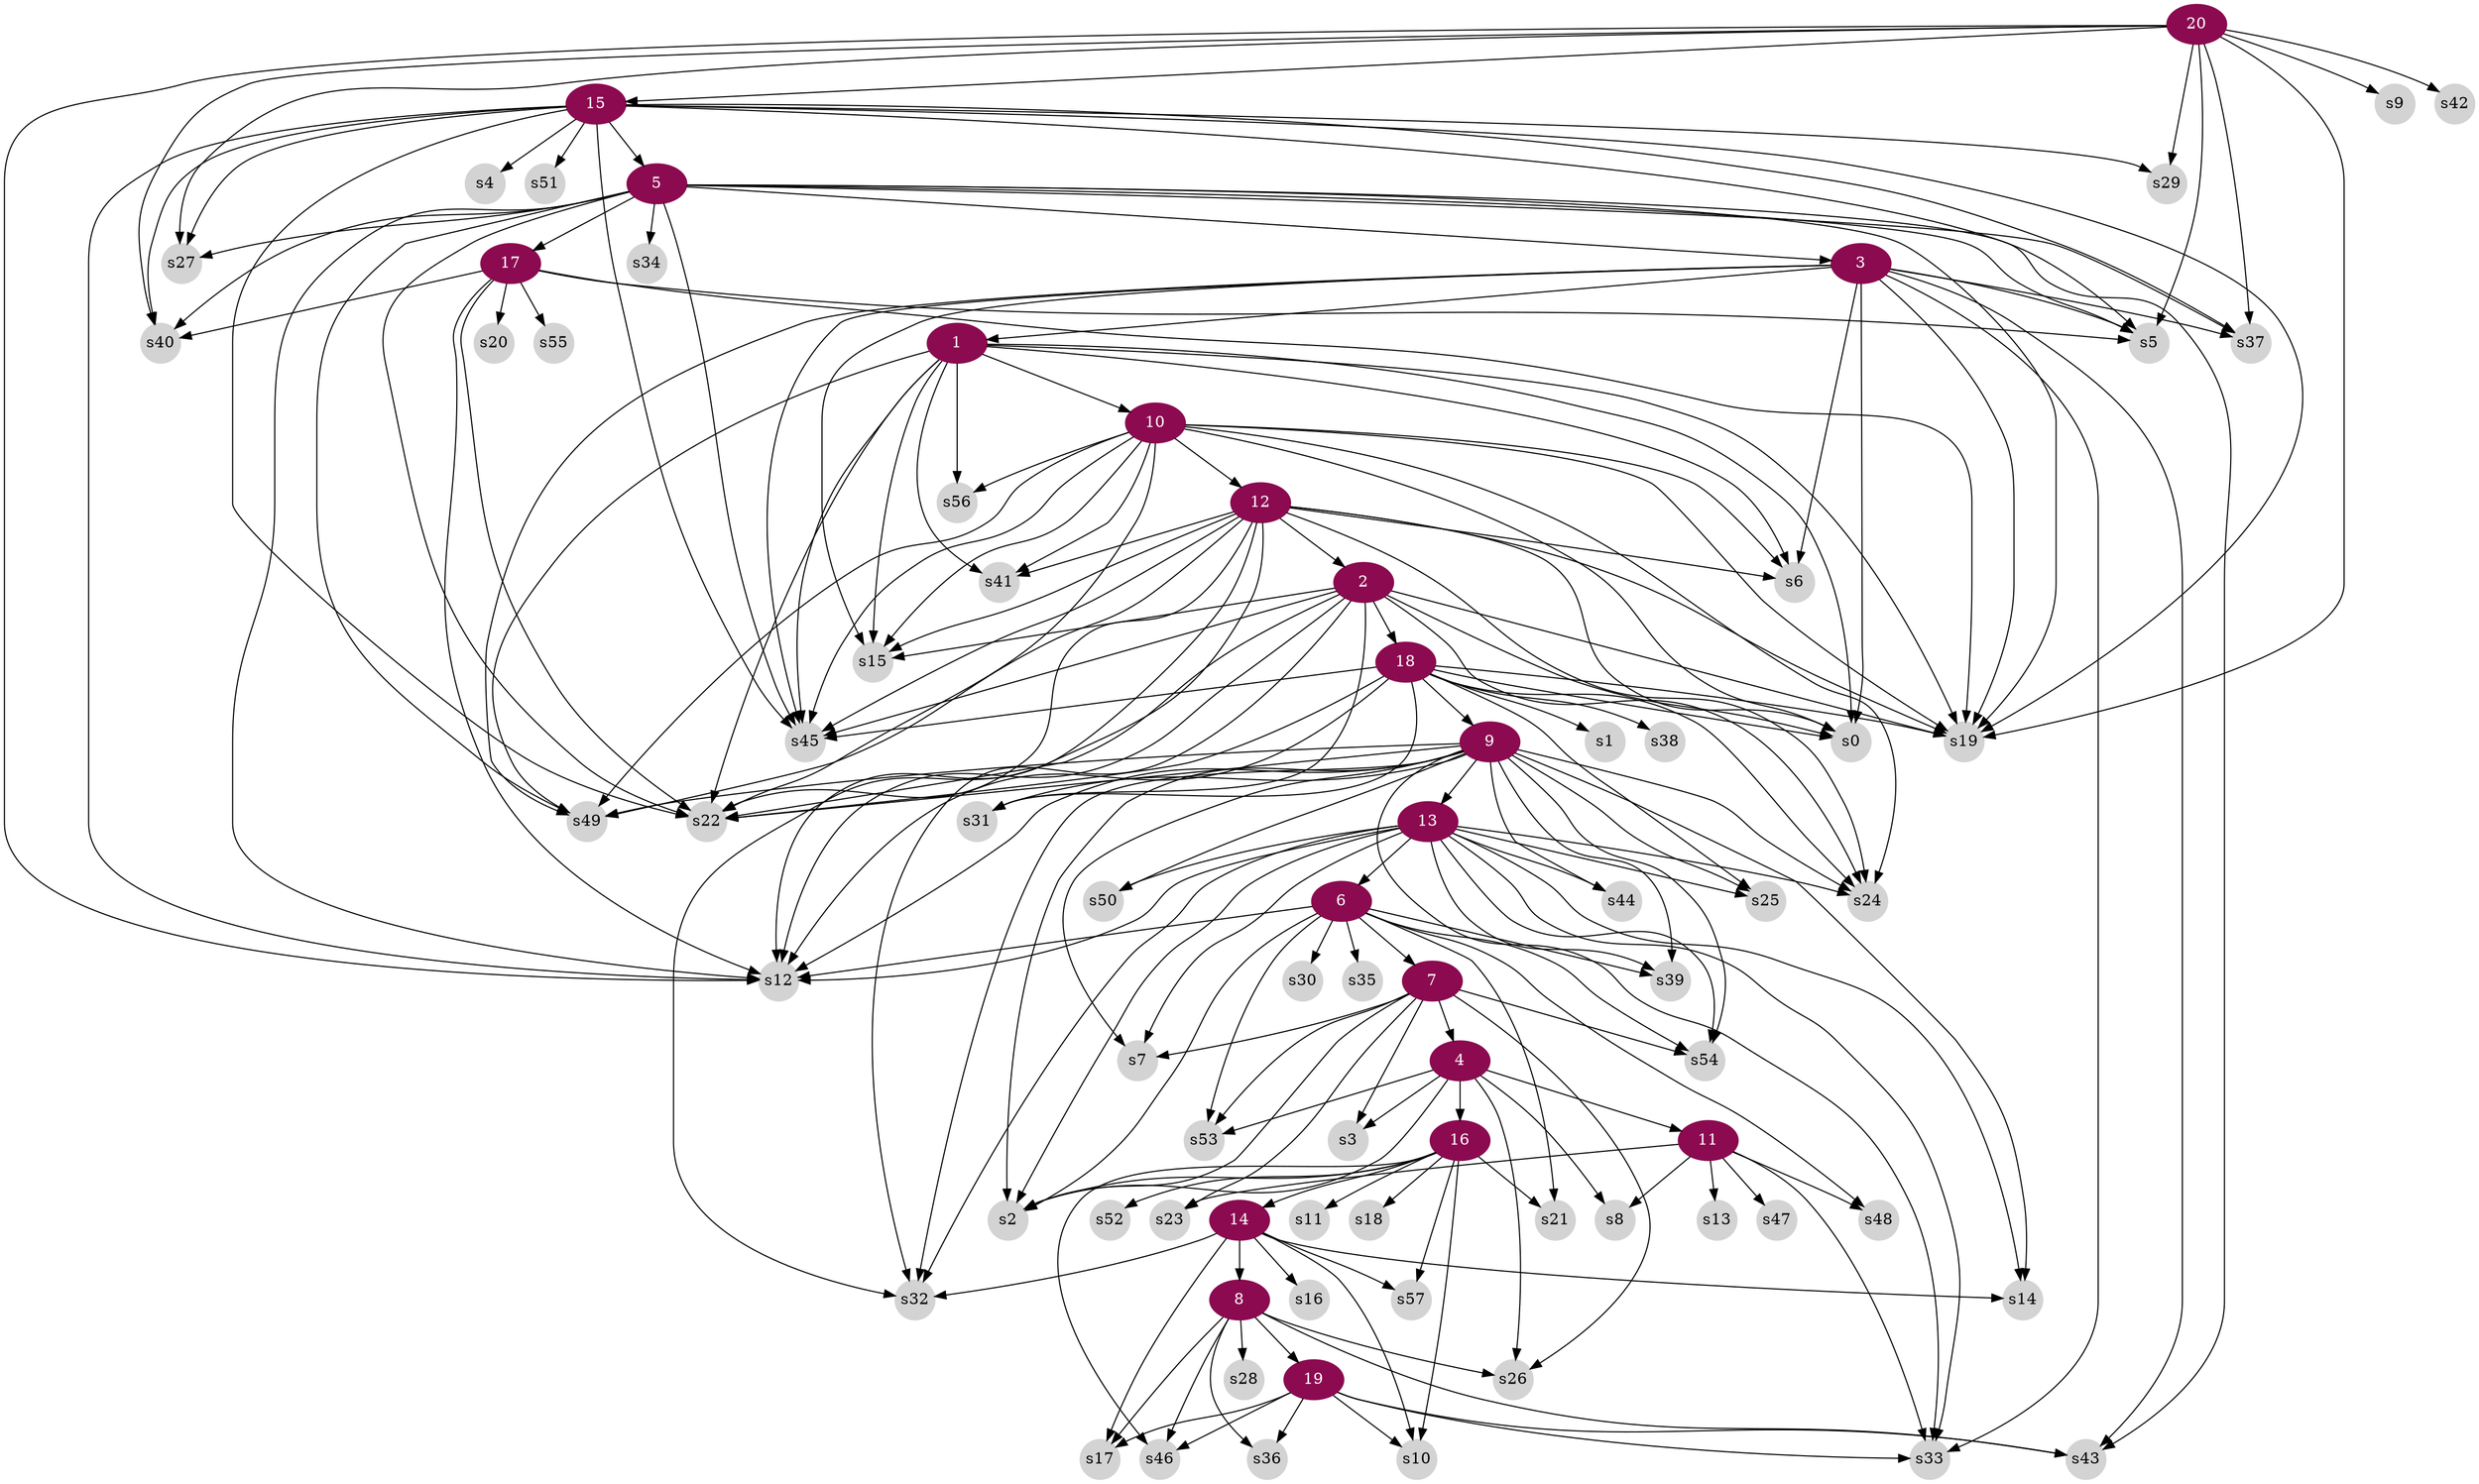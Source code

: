 digraph g{
node [color=deeppink4, style=filled, fontcolor=white];	
3 -> 1;
12 -> 2;
5 -> 3;
7 -> 4;
15 -> 5;
13 -> 6;
6 -> 7;
14 -> 8;
18 -> 9;
1 -> 10;
4 -> 11;
10 -> 12;
9 -> 13;
16 -> 14;
20 -> 15;
4 -> 16;
5 -> 17;
2 -> 18;
8 -> 19;
node [color=lightgrey, style=filled, fontcolor=black, shape=circle, fixedsize=true];  
1 -> s0;
1 -> s6;
1 -> s15;
1 -> s19;
1 -> s22;
1 -> s41;
1 -> s45;
1 -> s49;
1 -> s56;
2 -> s0;
2 -> s12;
2 -> s15;
2 -> s19;
2 -> s22;
2 -> s24;
2 -> s31;
2 -> s32;
2 -> s45;
3 -> s0;
3 -> s5;
3 -> s6;
3 -> s15;
3 -> s19;
3 -> s33;
3 -> s37;
3 -> s43;
3 -> s45;
3 -> s49;
4 -> s2;
4 -> s3;
4 -> s8;
4 -> s26;
4 -> s53;
5 -> s5;
5 -> s12;
5 -> s19;
5 -> s22;
5 -> s27;
5 -> s34;
5 -> s37;
5 -> s40;
5 -> s43;
5 -> s45;
5 -> s49;
6 -> s2;
6 -> s12;
6 -> s21;
6 -> s30;
6 -> s35;
6 -> s39;
6 -> s48;
6 -> s53;
6 -> s54;
7 -> s2;
7 -> s3;
7 -> s7;
7 -> s23;
7 -> s26;
7 -> s53;
7 -> s54;
8 -> s17;
8 -> s26;
8 -> s28;
8 -> s36;
8 -> s43;
8 -> s46;
9 -> s2;
9 -> s7;
9 -> s12;
9 -> s14;
9 -> s22;
9 -> s24;
9 -> s25;
9 -> s31;
9 -> s32;
9 -> s33;
9 -> s39;
9 -> s44;
9 -> s49;
9 -> s50;
9 -> s54;
10 -> s0;
10 -> s6;
10 -> s15;
10 -> s19;
10 -> s22;
10 -> s24;
10 -> s41;
10 -> s45;
10 -> s49;
10 -> s56;
11 -> s8;
11 -> s13;
11 -> s23;
11 -> s33;
11 -> s47;
11 -> s48;
12 -> s0;
12 -> s6;
12 -> s12;
12 -> s15;
12 -> s19;
12 -> s22;
12 -> s24;
12 -> s32;
12 -> s41;
12 -> s45;
12 -> s49;
13 -> s2;
13 -> s7;
13 -> s12;
13 -> s14;
13 -> s24;
13 -> s25;
13 -> s32;
13 -> s33;
13 -> s39;
13 -> s44;
13 -> s50;
13 -> s54;
14 -> s10;
14 -> s14;
14 -> s16;
14 -> s17;
14 -> s32;
14 -> s57;
15 -> s4;
15 -> s5;
15 -> s12;
15 -> s19;
15 -> s22;
15 -> s27;
15 -> s29;
15 -> s37;
15 -> s40;
15 -> s45;
15 -> s51;
16 -> s2;
16 -> s10;
16 -> s11;
16 -> s18;
16 -> s21;
16 -> s46;
16 -> s52;
16 -> s57;
17 -> s5;
17 -> s12;
17 -> s19;
17 -> s20;
17 -> s22;
17 -> s40;
17 -> s55;
18 -> s0;
18 -> s1;
18 -> s12;
18 -> s19;
18 -> s22;
18 -> s24;
18 -> s25;
18 -> s31;
18 -> s38;
18 -> s45;
19 -> s10;
19 -> s17;
19 -> s33;
19 -> s36;
19 -> s43;
19 -> s46;
20 -> s5;
20 -> s9;
20 -> s12;
20 -> s19;
20 -> s27;
20 -> s29;
20 -> s37;
20 -> s40;
20 -> s42;
}
